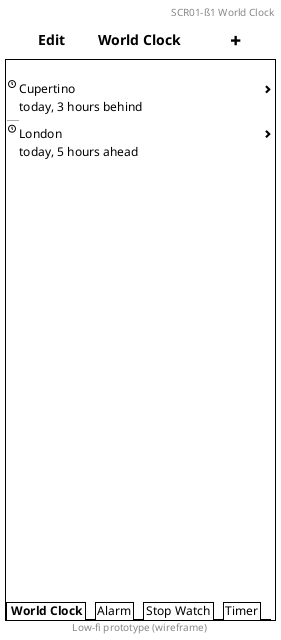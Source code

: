 @startsalt
title Edit ""   "" World Clock ""     "" <&plus>
header SCR01-ß1 World Clock
footer Low-fi prototype (wireframe)
{+
{
    .
    <&clock> | Cupertino | ""                "" <&chevron-right>
    . | today, 3 hours behind | .
    ----
    <&clock> | London | ""                "" <&chevron-right>
    . | today, 5 hours ahead | .
    .
    .
    .
    .
    .
    .
    .
    .
    .
    .
    .
    .
    .
    .
    .
    .
    .
    .
    .
    .
    .
    .
    .
    .    
}
{/ <b> World Clock | Alarm | Stop Watch | Timer }
}

@endsalt

